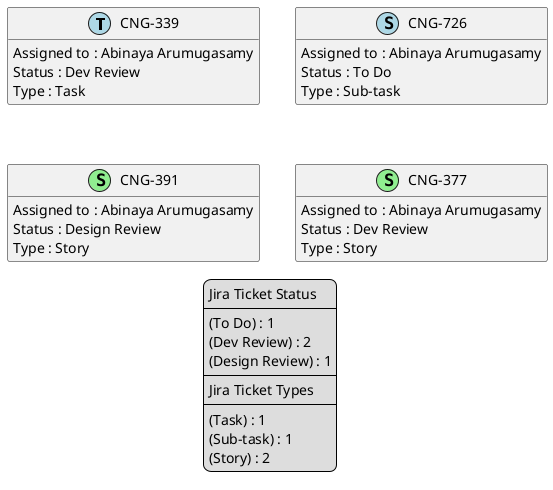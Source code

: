 @startuml
'https://plantuml.com/class-diagram

' GENERATE CLASS DIAGRAM ===========
' Generated at    : Mon Apr 15 12:32:40 CEST 2024

hide empty members

legend
Jira Ticket Status
----
(To Do) : 1
(Dev Review) : 2
(Design Review) : 1
----
Jira Ticket Types
----
(Task) : 1
(Sub-task) : 1
(Story) : 2
end legend


' Tickets =======
class "CNG-339" << (T,lightblue) >> {
  Assigned to : Abinaya Arumugasamy
  Status : Dev Review
  Type : Task
}

class "CNG-726" << (S,lightblue) >> {
  Assigned to : Abinaya Arumugasamy
  Status : To Do
  Type : Sub-task
}

class "CNG-391" << (S,lightgreen) >> {
  Assigned to : Abinaya Arumugasamy
  Status : Design Review
  Type : Story
}

class "CNG-377" << (S,lightgreen) >> {
  Assigned to : Abinaya Arumugasamy
  Status : Dev Review
  Type : Story
}



' Links =======


@enduml
